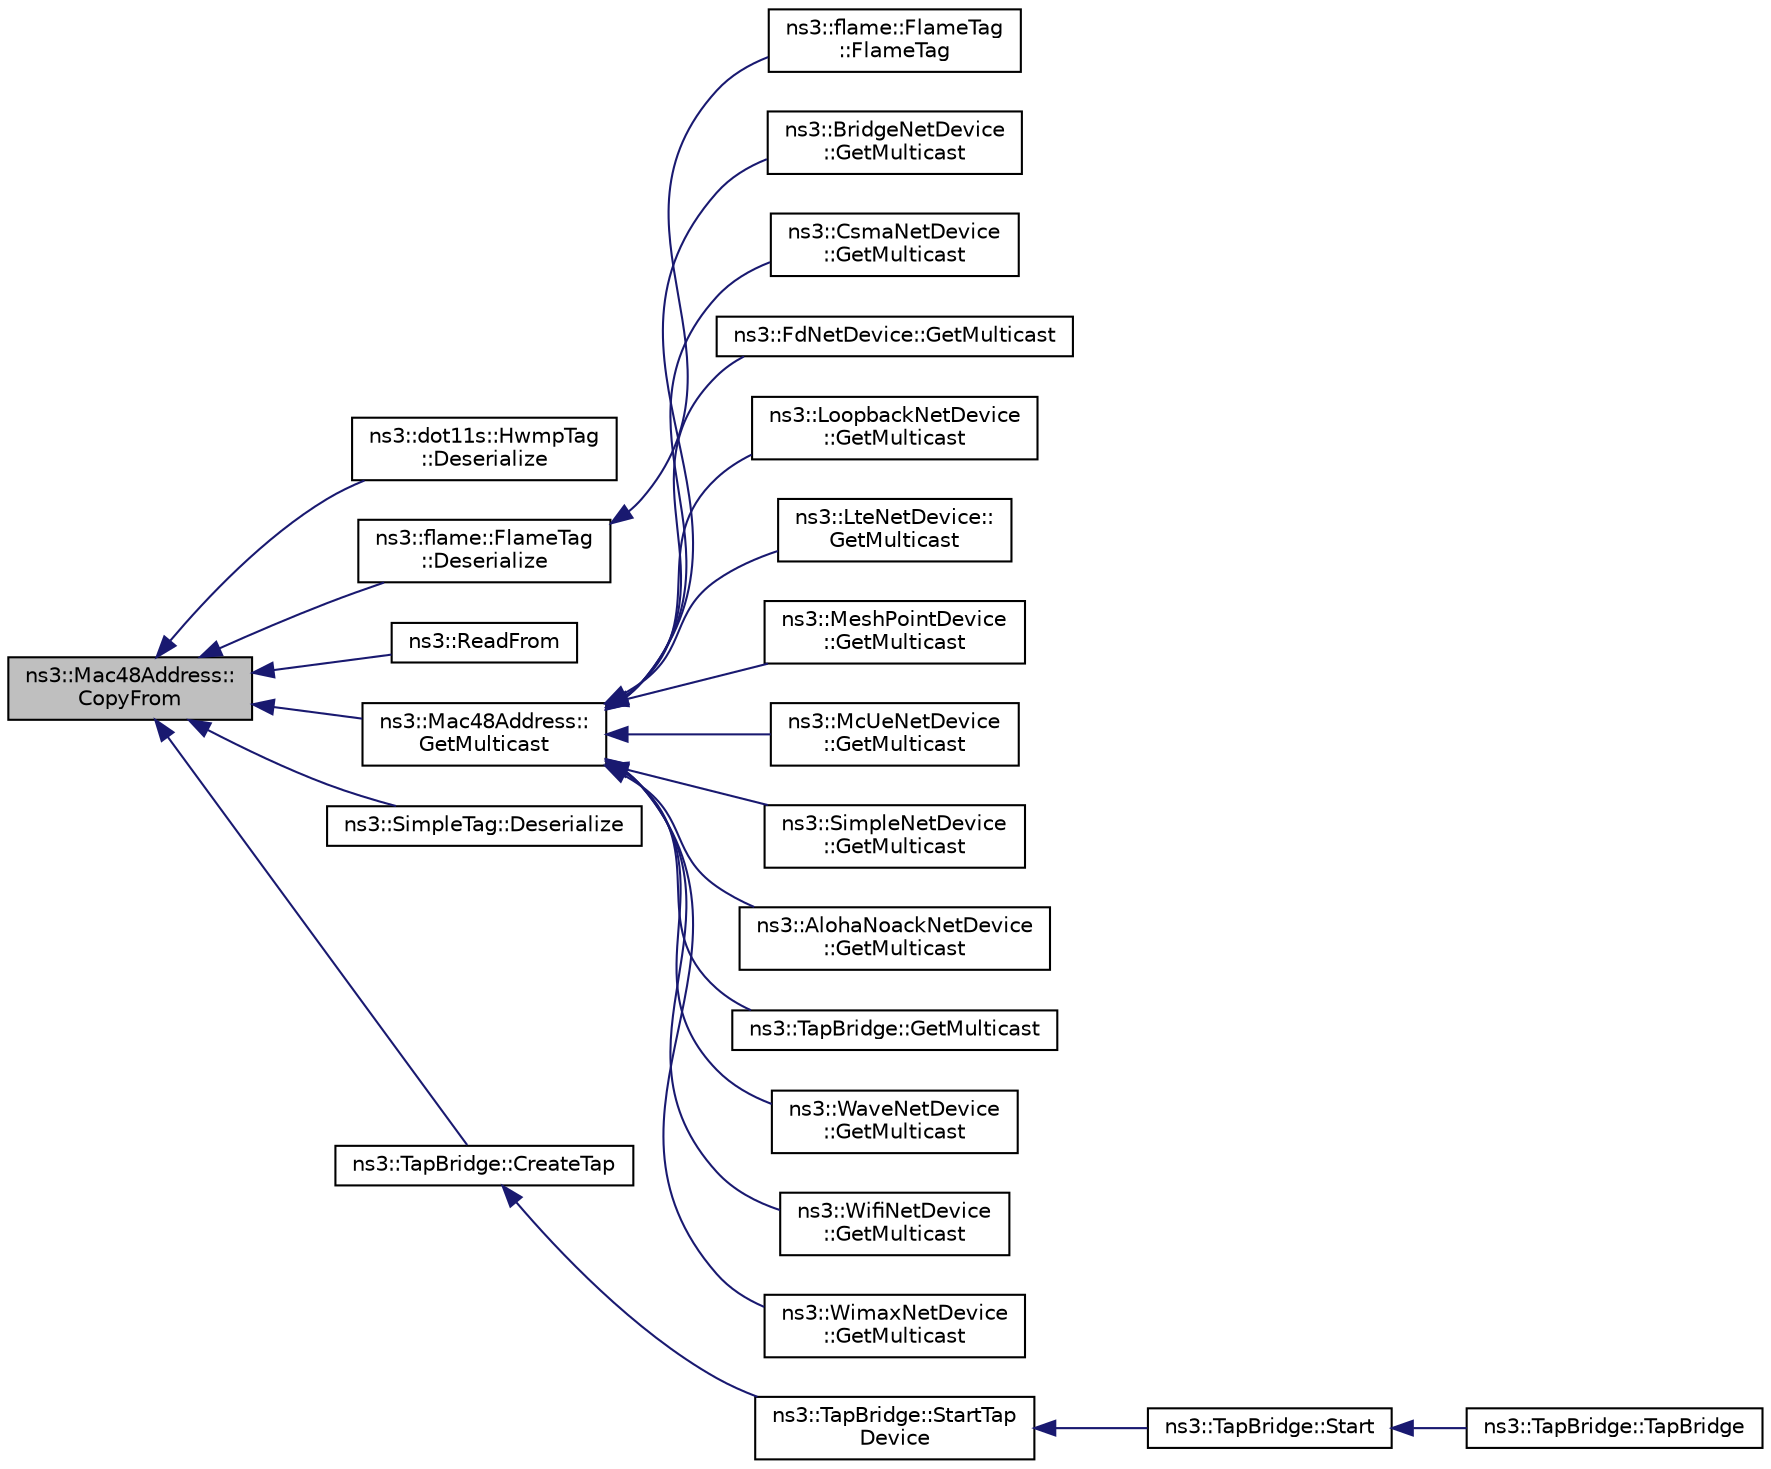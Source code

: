 digraph "ns3::Mac48Address::CopyFrom"
{
  edge [fontname="Helvetica",fontsize="10",labelfontname="Helvetica",labelfontsize="10"];
  node [fontname="Helvetica",fontsize="10",shape=record];
  rankdir="LR";
  Node1 [label="ns3::Mac48Address::\lCopyFrom",height=0.2,width=0.4,color="black", fillcolor="grey75", style="filled", fontcolor="black"];
  Node1 -> Node2 [dir="back",color="midnightblue",fontsize="10",style="solid"];
  Node2 [label="ns3::dot11s::HwmpTag\l::Deserialize",height=0.2,width=0.4,color="black", fillcolor="white", style="filled",URL="$da/d53/classns3_1_1dot11s_1_1HwmpTag.html#a51ba86c985a4be8985f8cfaf4a531ca2"];
  Node1 -> Node3 [dir="back",color="midnightblue",fontsize="10",style="solid"];
  Node3 [label="ns3::flame::FlameTag\l::Deserialize",height=0.2,width=0.4,color="black", fillcolor="white", style="filled",URL="$d6/d96/classns3_1_1flame_1_1FlameTag.html#a6c15b004176915696efcf8203de7f5fe"];
  Node3 -> Node4 [dir="back",color="midnightblue",fontsize="10",style="solid"];
  Node4 [label="ns3::flame::FlameTag\l::FlameTag",height=0.2,width=0.4,color="black", fillcolor="white", style="filled",URL="$d6/d96/classns3_1_1flame_1_1FlameTag.html#a8171674b5b485ebe1afc5030eec4100b"];
  Node1 -> Node5 [dir="back",color="midnightblue",fontsize="10",style="solid"];
  Node5 [label="ns3::ReadFrom",height=0.2,width=0.4,color="black", fillcolor="white", style="filled",URL="$d7/d2e/namespacens3.html#a90e4f6909137ffaf4c5a82ddbe334702",tooltip="Read a Mac48Address from a Buffer. "];
  Node1 -> Node6 [dir="back",color="midnightblue",fontsize="10",style="solid"];
  Node6 [label="ns3::Mac48Address::\lGetMulticast",height=0.2,width=0.4,color="black", fillcolor="white", style="filled",URL="$db/dee/classns3_1_1Mac48Address.html#a23d170f8c7a7d90a8110425620285819"];
  Node6 -> Node7 [dir="back",color="midnightblue",fontsize="10",style="solid"];
  Node7 [label="ns3::BridgeNetDevice\l::GetMulticast",height=0.2,width=0.4,color="black", fillcolor="white", style="filled",URL="$d9/d8d/classns3_1_1BridgeNetDevice.html#ab6714d1180ea4f909087418989e3851f",tooltip="Make and return a MAC multicast address using the provided multicast group. "];
  Node6 -> Node8 [dir="back",color="midnightblue",fontsize="10",style="solid"];
  Node8 [label="ns3::CsmaNetDevice\l::GetMulticast",height=0.2,width=0.4,color="black", fillcolor="white", style="filled",URL="$d4/df2/classns3_1_1CsmaNetDevice.html#ac7091be8b22f218e39572028c5fe45d2",tooltip="Make and return a MAC multicast address using the provided multicast group. "];
  Node6 -> Node9 [dir="back",color="midnightblue",fontsize="10",style="solid"];
  Node9 [label="ns3::FdNetDevice::GetMulticast",height=0.2,width=0.4,color="black", fillcolor="white", style="filled",URL="$d1/d50/classns3_1_1FdNetDevice.html#ac717e2565f3ca7ea35ff4ac0d05e9e78",tooltip="Make and return a MAC multicast address using the provided multicast group. "];
  Node6 -> Node10 [dir="back",color="midnightblue",fontsize="10",style="solid"];
  Node10 [label="ns3::LoopbackNetDevice\l::GetMulticast",height=0.2,width=0.4,color="black", fillcolor="white", style="filled",URL="$d1/dd4/classns3_1_1LoopbackNetDevice.html#acdc5982949f02ac8e98c6859b3fed58a",tooltip="Make and return a MAC multicast address using the provided multicast group. "];
  Node6 -> Node11 [dir="back",color="midnightblue",fontsize="10",style="solid"];
  Node11 [label="ns3::LteNetDevice::\lGetMulticast",height=0.2,width=0.4,color="black", fillcolor="white", style="filled",URL="$dd/dc4/classns3_1_1LteNetDevice.html#adb52b543c1bdd8bf9dfa8a164b0274f3",tooltip="Make and return a MAC multicast address using the provided multicast group. "];
  Node6 -> Node12 [dir="back",color="midnightblue",fontsize="10",style="solid"];
  Node12 [label="ns3::MeshPointDevice\l::GetMulticast",height=0.2,width=0.4,color="black", fillcolor="white", style="filled",URL="$d6/da9/classns3_1_1MeshPointDevice.html#a409a07386a7a32cd52c215df46abea1b",tooltip="Make and return a MAC multicast address using the provided multicast group. "];
  Node6 -> Node13 [dir="back",color="midnightblue",fontsize="10",style="solid"];
  Node13 [label="ns3::McUeNetDevice\l::GetMulticast",height=0.2,width=0.4,color="black", fillcolor="white", style="filled",URL="$df/df3/classns3_1_1McUeNetDevice.html#a5f75b190a64d94f87f404367775e1373",tooltip="Make and return a MAC multicast address using the provided multicast group. "];
  Node6 -> Node14 [dir="back",color="midnightblue",fontsize="10",style="solid"];
  Node14 [label="ns3::SimpleNetDevice\l::GetMulticast",height=0.2,width=0.4,color="black", fillcolor="white", style="filled",URL="$d2/d8f/classns3_1_1SimpleNetDevice.html#acac0807d0647b4593ae30693ddd16d33",tooltip="Make and return a MAC multicast address using the provided multicast group. "];
  Node6 -> Node15 [dir="back",color="midnightblue",fontsize="10",style="solid"];
  Node15 [label="ns3::AlohaNoackNetDevice\l::GetMulticast",height=0.2,width=0.4,color="black", fillcolor="white", style="filled",URL="$d1/dd6/classns3_1_1AlohaNoackNetDevice.html#afcc79faa79df56f367d7e138889b7e40",tooltip="Make and return a MAC multicast address using the provided multicast group. "];
  Node6 -> Node16 [dir="back",color="midnightblue",fontsize="10",style="solid"];
  Node16 [label="ns3::TapBridge::GetMulticast",height=0.2,width=0.4,color="black", fillcolor="white", style="filled",URL="$d3/d97/classns3_1_1TapBridge.html#a76c7ce4e8ba5177450b62e386d2aeddf",tooltip="Make and return a MAC multicast address using the provided multicast group. "];
  Node6 -> Node17 [dir="back",color="midnightblue",fontsize="10",style="solid"];
  Node17 [label="ns3::WaveNetDevice\l::GetMulticast",height=0.2,width=0.4,color="black", fillcolor="white", style="filled",URL="$d4/d1c/classns3_1_1WaveNetDevice.html#a8a27d37eafa4779d268682099205f473",tooltip="Make and return a MAC multicast address using the provided multicast group. "];
  Node6 -> Node18 [dir="back",color="midnightblue",fontsize="10",style="solid"];
  Node18 [label="ns3::WifiNetDevice\l::GetMulticast",height=0.2,width=0.4,color="black", fillcolor="white", style="filled",URL="$df/d58/classns3_1_1WifiNetDevice.html#ae3c5a8284208fe1ca2d31cb5a2b900a3",tooltip="Make and return a MAC multicast address using the provided multicast group. "];
  Node6 -> Node19 [dir="back",color="midnightblue",fontsize="10",style="solid"];
  Node19 [label="ns3::WimaxNetDevice\l::GetMulticast",height=0.2,width=0.4,color="black", fillcolor="white", style="filled",URL="$dc/d52/classns3_1_1WimaxNetDevice.html#a5c0f30c1f8407b93ae4fcc3462781c10",tooltip="Make and return a MAC multicast address using the provided multicast group. "];
  Node1 -> Node20 [dir="back",color="midnightblue",fontsize="10",style="solid"];
  Node20 [label="ns3::SimpleTag::Deserialize",height=0.2,width=0.4,color="black", fillcolor="white", style="filled",URL="$d5/d8a/classns3_1_1SimpleTag.html#a794f63c51ab97cef29f81b01be377bc7"];
  Node1 -> Node21 [dir="back",color="midnightblue",fontsize="10",style="solid"];
  Node21 [label="ns3::TapBridge::CreateTap",height=0.2,width=0.4,color="black", fillcolor="white", style="filled",URL="$d3/d97/classns3_1_1TapBridge.html#ab8458214cc15eb045fa1048e36275432"];
  Node21 -> Node22 [dir="back",color="midnightblue",fontsize="10",style="solid"];
  Node22 [label="ns3::TapBridge::StartTap\lDevice",height=0.2,width=0.4,color="black", fillcolor="white", style="filled",URL="$d3/d97/classns3_1_1TapBridge.html#a15e7ac0069167eb1e1d63b3cefe86002"];
  Node22 -> Node23 [dir="back",color="midnightblue",fontsize="10",style="solid"];
  Node23 [label="ns3::TapBridge::Start",height=0.2,width=0.4,color="black", fillcolor="white", style="filled",URL="$d3/d97/classns3_1_1TapBridge.html#a729662b8454d1c8202add94ebf389bb9",tooltip="Set a start time for the device. "];
  Node23 -> Node24 [dir="back",color="midnightblue",fontsize="10",style="solid"];
  Node24 [label="ns3::TapBridge::TapBridge",height=0.2,width=0.4,color="black", fillcolor="white", style="filled",URL="$d3/d97/classns3_1_1TapBridge.html#a59285065e82d8ba63306846fc4082f4b"];
}
